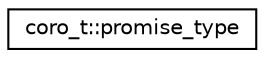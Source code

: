 digraph "Graphical Class Hierarchy"
{
  edge [fontname="Helvetica",fontsize="10",labelfontname="Helvetica",labelfontsize="10"];
  node [fontname="Helvetica",fontsize="10",shape=record];
  rankdir="LR";
  Node0 [label="coro_t::promise_type",height=0.2,width=0.4,color="black", fillcolor="white", style="filled",URL="$structcoro__t_1_1promise__type.html"];
}

